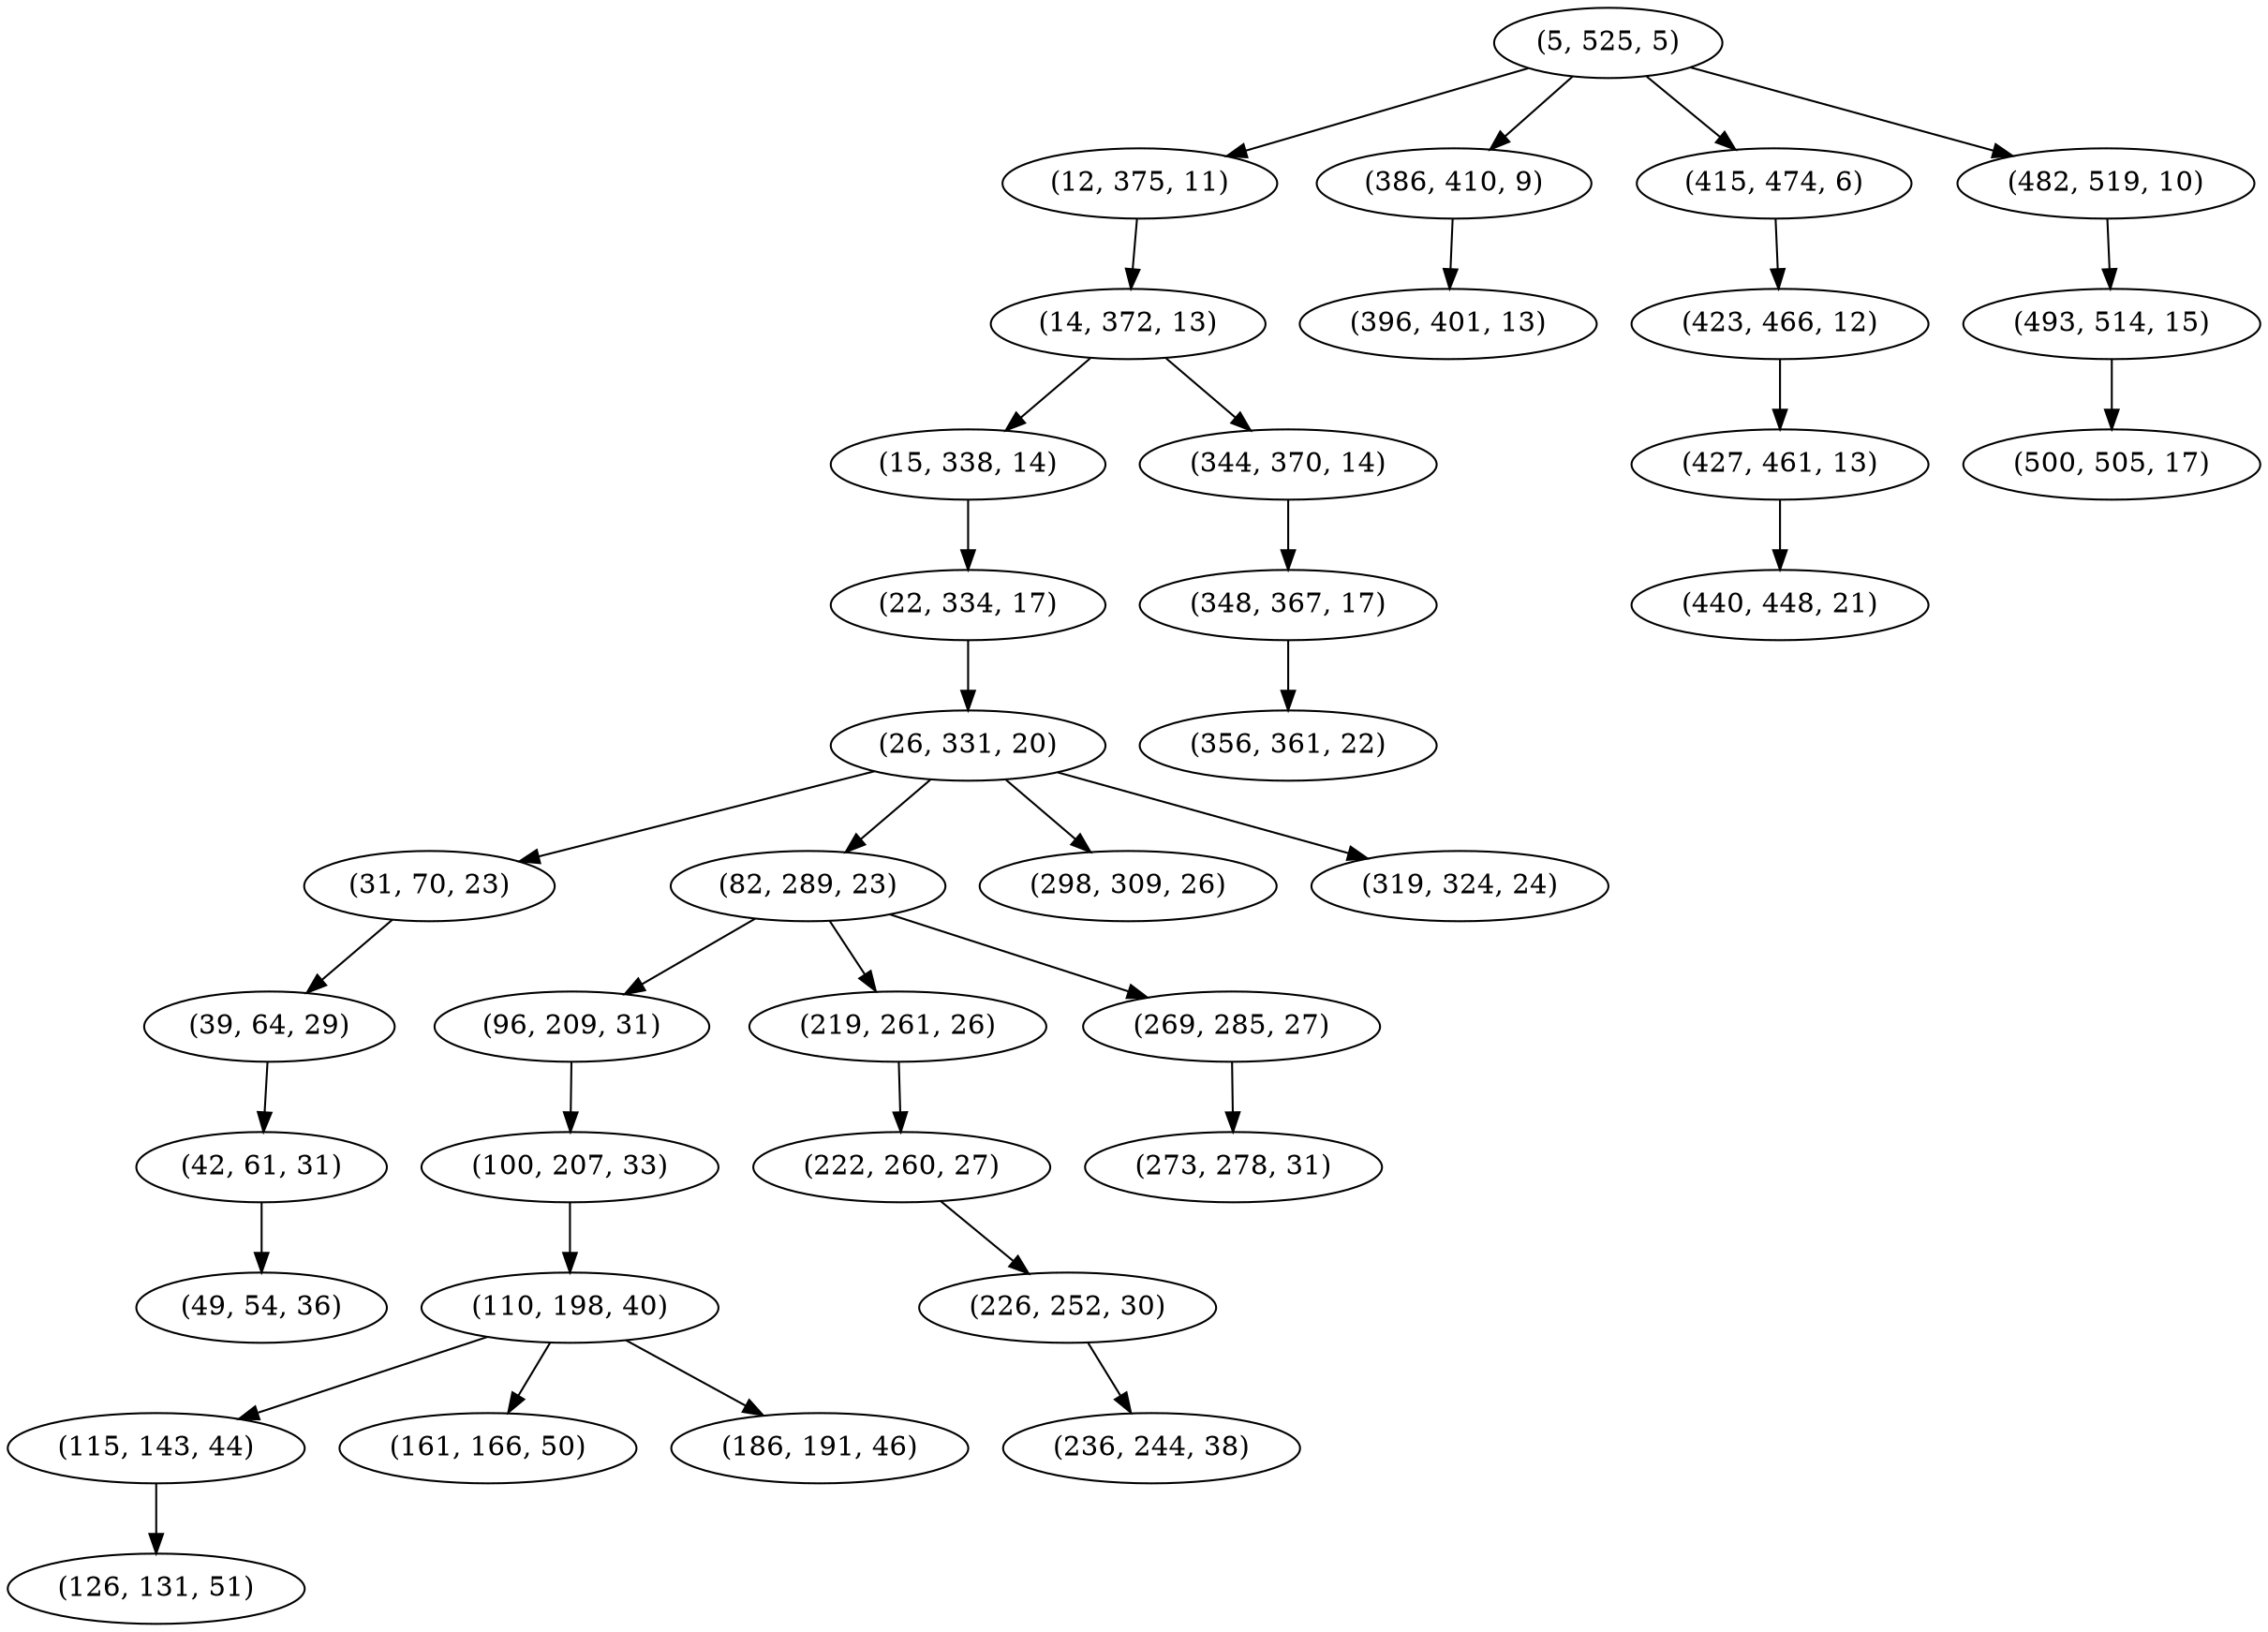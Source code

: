 digraph tree {
    "(5, 525, 5)";
    "(12, 375, 11)";
    "(14, 372, 13)";
    "(15, 338, 14)";
    "(22, 334, 17)";
    "(26, 331, 20)";
    "(31, 70, 23)";
    "(39, 64, 29)";
    "(42, 61, 31)";
    "(49, 54, 36)";
    "(82, 289, 23)";
    "(96, 209, 31)";
    "(100, 207, 33)";
    "(110, 198, 40)";
    "(115, 143, 44)";
    "(126, 131, 51)";
    "(161, 166, 50)";
    "(186, 191, 46)";
    "(219, 261, 26)";
    "(222, 260, 27)";
    "(226, 252, 30)";
    "(236, 244, 38)";
    "(269, 285, 27)";
    "(273, 278, 31)";
    "(298, 309, 26)";
    "(319, 324, 24)";
    "(344, 370, 14)";
    "(348, 367, 17)";
    "(356, 361, 22)";
    "(386, 410, 9)";
    "(396, 401, 13)";
    "(415, 474, 6)";
    "(423, 466, 12)";
    "(427, 461, 13)";
    "(440, 448, 21)";
    "(482, 519, 10)";
    "(493, 514, 15)";
    "(500, 505, 17)";
    "(5, 525, 5)" -> "(12, 375, 11)";
    "(5, 525, 5)" -> "(386, 410, 9)";
    "(5, 525, 5)" -> "(415, 474, 6)";
    "(5, 525, 5)" -> "(482, 519, 10)";
    "(12, 375, 11)" -> "(14, 372, 13)";
    "(14, 372, 13)" -> "(15, 338, 14)";
    "(14, 372, 13)" -> "(344, 370, 14)";
    "(15, 338, 14)" -> "(22, 334, 17)";
    "(22, 334, 17)" -> "(26, 331, 20)";
    "(26, 331, 20)" -> "(31, 70, 23)";
    "(26, 331, 20)" -> "(82, 289, 23)";
    "(26, 331, 20)" -> "(298, 309, 26)";
    "(26, 331, 20)" -> "(319, 324, 24)";
    "(31, 70, 23)" -> "(39, 64, 29)";
    "(39, 64, 29)" -> "(42, 61, 31)";
    "(42, 61, 31)" -> "(49, 54, 36)";
    "(82, 289, 23)" -> "(96, 209, 31)";
    "(82, 289, 23)" -> "(219, 261, 26)";
    "(82, 289, 23)" -> "(269, 285, 27)";
    "(96, 209, 31)" -> "(100, 207, 33)";
    "(100, 207, 33)" -> "(110, 198, 40)";
    "(110, 198, 40)" -> "(115, 143, 44)";
    "(110, 198, 40)" -> "(161, 166, 50)";
    "(110, 198, 40)" -> "(186, 191, 46)";
    "(115, 143, 44)" -> "(126, 131, 51)";
    "(219, 261, 26)" -> "(222, 260, 27)";
    "(222, 260, 27)" -> "(226, 252, 30)";
    "(226, 252, 30)" -> "(236, 244, 38)";
    "(269, 285, 27)" -> "(273, 278, 31)";
    "(344, 370, 14)" -> "(348, 367, 17)";
    "(348, 367, 17)" -> "(356, 361, 22)";
    "(386, 410, 9)" -> "(396, 401, 13)";
    "(415, 474, 6)" -> "(423, 466, 12)";
    "(423, 466, 12)" -> "(427, 461, 13)";
    "(427, 461, 13)" -> "(440, 448, 21)";
    "(482, 519, 10)" -> "(493, 514, 15)";
    "(493, 514, 15)" -> "(500, 505, 17)";
}
